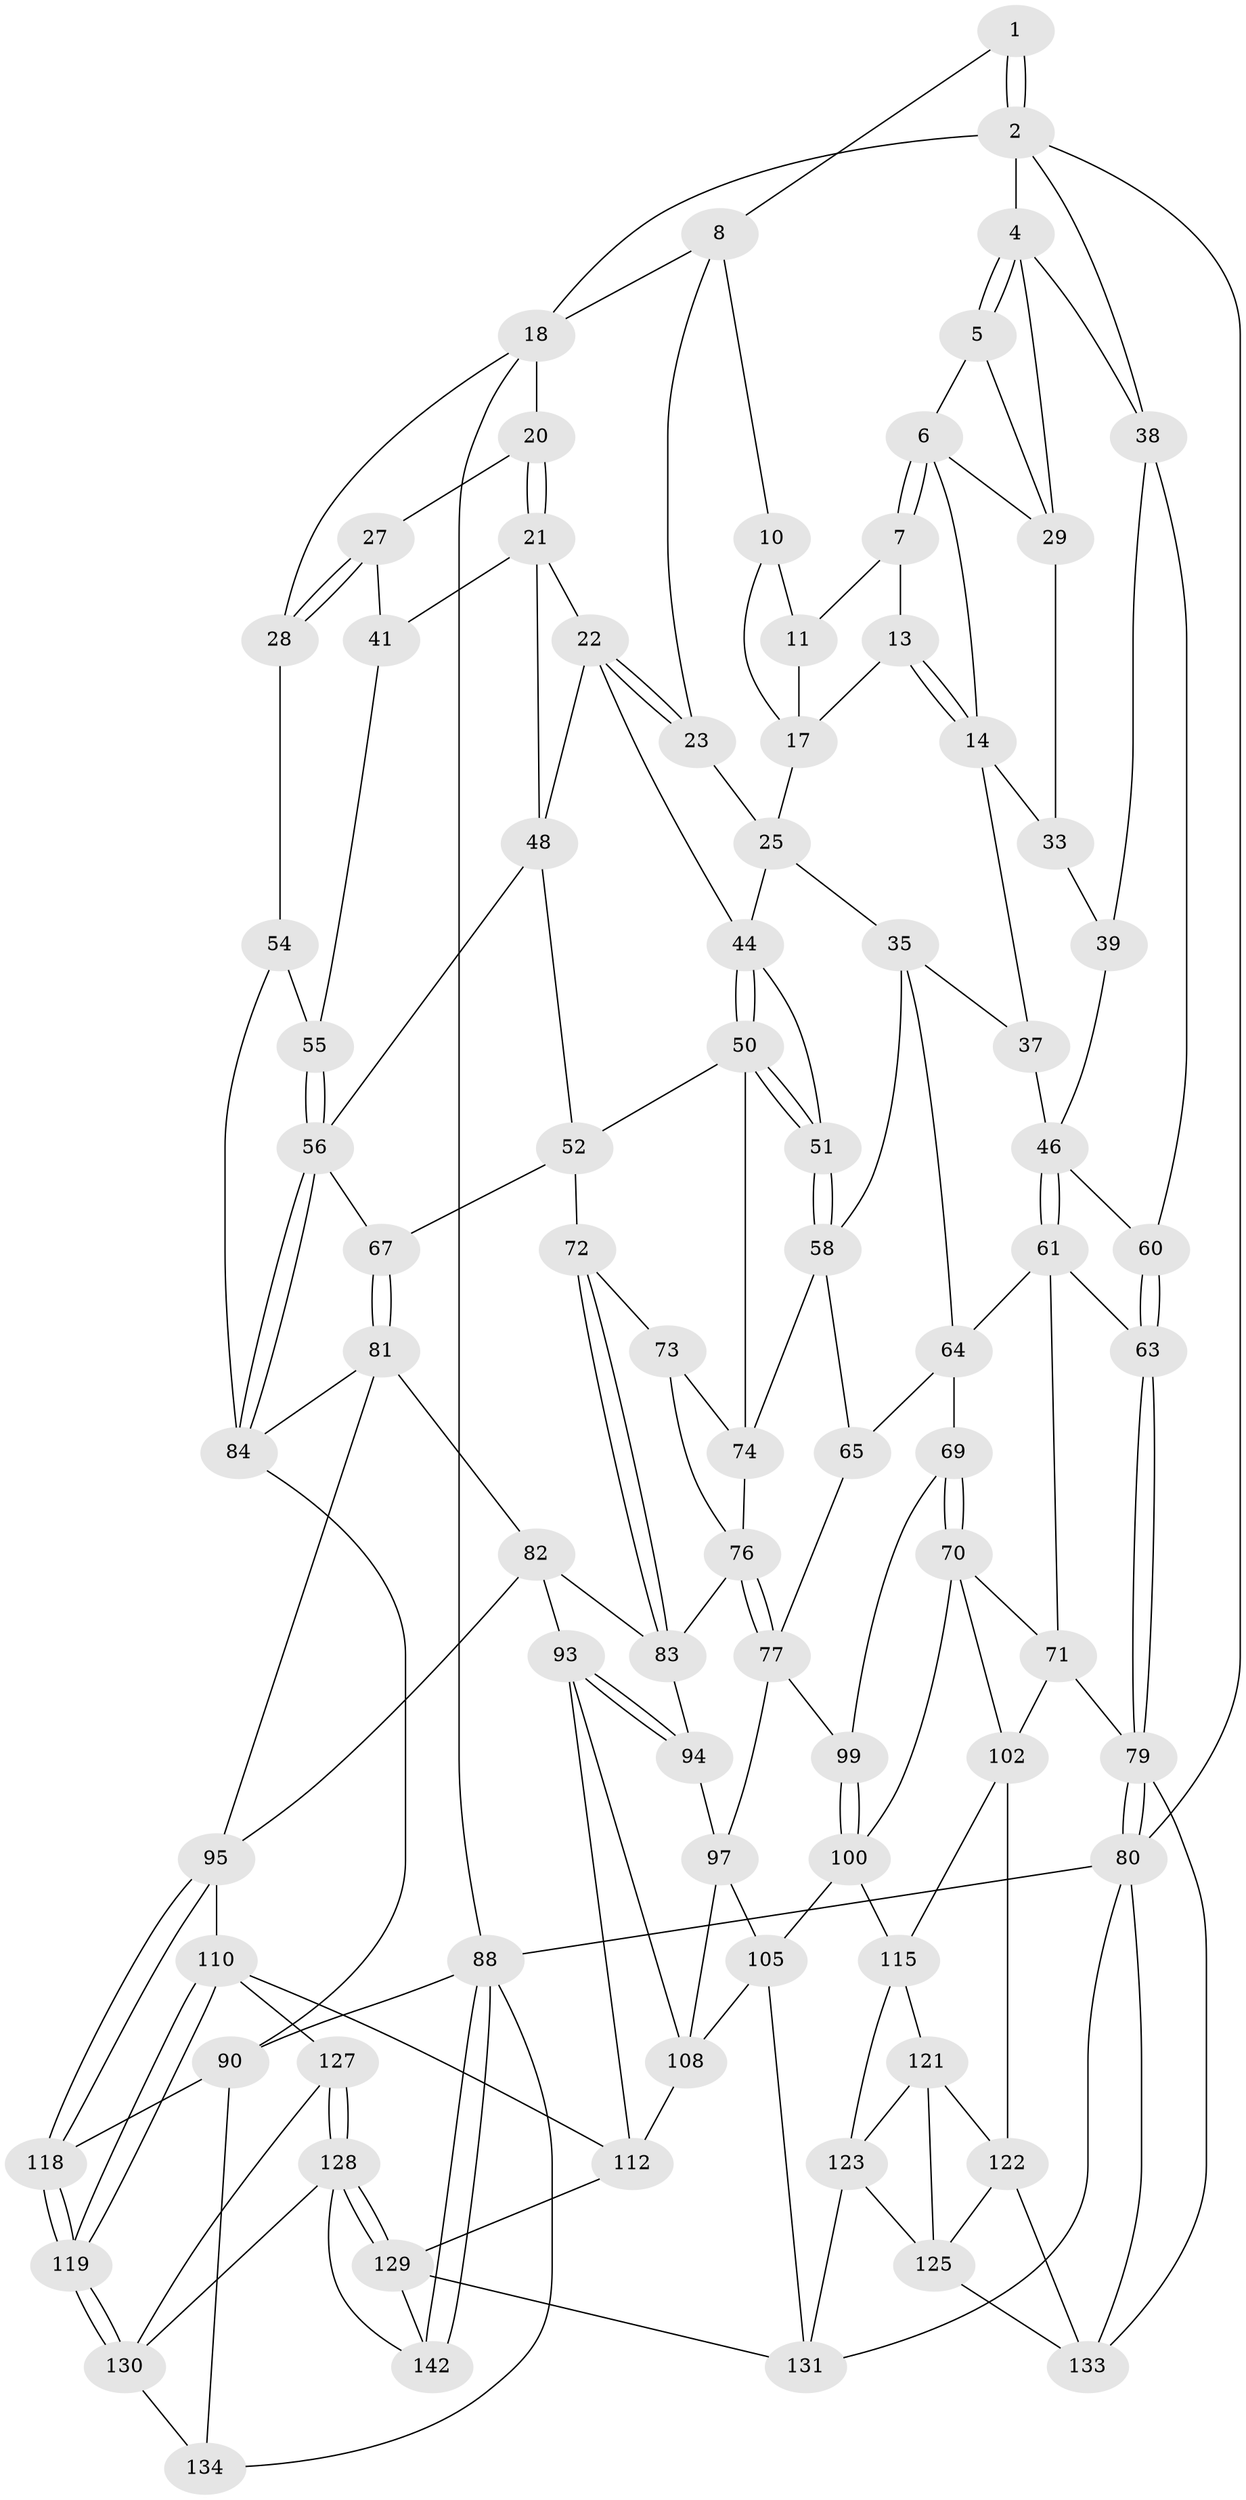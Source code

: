 // Generated by graph-tools (version 1.1) at 2025/52/02/27/25 19:52:38]
// undirected, 85 vertices, 185 edges
graph export_dot {
graph [start="1"]
  node [color=gray90,style=filled];
  1 [pos="+0.33826728633681763+0"];
  2 [pos="+0+0",super="+3"];
  4 [pos="+0+0",super="+31"];
  5 [pos="+0+0"];
  6 [pos="+0.23307850048828194+0.0756033949801099",super="+15"];
  7 [pos="+0.3229915180525276+0",super="+12"];
  8 [pos="+0.7091229892656953+0",super="+9"];
  10 [pos="+0.5135452048749736+0.0898804154077678",super="+24"];
  11 [pos="+0.327547284372563+0",super="+16"];
  13 [pos="+0.33860896380366134+0.18815171478584358"];
  14 [pos="+0.29270785643732933+0.22687454176618949",super="+32"];
  17 [pos="+0.3545112082949019+0.1789984172995632",super="+26"];
  18 [pos="+0.7546066546165003+0",super="+19"];
  20 [pos="+0.7787057144851156+0"];
  21 [pos="+0.6634751707080472+0.25413212281009334",super="+42"];
  22 [pos="+0.6627886533876914+0.2543174498214567",super="+43"];
  23 [pos="+0.624707626597052+0.2413634644754403"];
  25 [pos="+0.49287779153453026+0.24766988283421967",super="+34"];
  27 [pos="+0.9314662068711562+0.20285846654243872"];
  28 [pos="+1+0.18948318704967454"];
  29 [pos="+0.14289744175937188+0.1577596702808221",super="+30"];
  33 [pos="+0.11491357577489822+0.26897137409986943"];
  35 [pos="+0.3733683763564149+0.3701400385071689",super="+36"];
  37 [pos="+0.2991061044297458+0.27730738426110396"];
  38 [pos="+0+0.22632329612433344",super="+40"];
  39 [pos="+0.10805765334580107+0.2844307359675457"];
  41 [pos="+0.856137824266378+0.30984566544807124"];
  44 [pos="+0.6143875431262664+0.33669927946197464",super="+45"];
  46 [pos="+0.10737530653884664+0.39911238013105294",super="+47"];
  48 [pos="+0.799532421100317+0.3891026638493468",super="+49"];
  50 [pos="+0.566636887173346+0.4791560792589458",super="+53"];
  51 [pos="+0.5365674679120643+0.4875817689980427"];
  52 [pos="+0.6528190227117102+0.481804950522907",super="+68"];
  54 [pos="+1+0.34981775068877435"];
  55 [pos="+0.9083801515477955+0.351111114192983"];
  56 [pos="+1+0.5828357160838336",super="+57"];
  58 [pos="+0.4992489091389446+0.5060802527135022",super="+59"];
  60 [pos="+0+0.3769732957117007"];
  61 [pos="+0.11686095164147772+0.4164872447366057",super="+62"];
  63 [pos="+0+0.7209425958007113"];
  64 [pos="+0.24032289418318908+0.447962052706436",super="+66"];
  65 [pos="+0.33803227601600355+0.5443526848395356"];
  67 [pos="+0.7936570157021798+0.5295470517856622"];
  69 [pos="+0.23757045193061602+0.5977643036947317"];
  70 [pos="+0.1722113929020448+0.6278059422150591",super="+101"];
  71 [pos="+0.15907184906271168+0.6278975368554702",super="+104"];
  72 [pos="+0.6834102090845684+0.5947801006152987"];
  73 [pos="+0.6390162881433452+0.5861218533325053"];
  74 [pos="+0.6284639877980289+0.5591800134900897",super="+75"];
  76 [pos="+0.48533499985627937+0.6214455270254412",super="+86"];
  77 [pos="+0.4844408099171486+0.6232590237013571",super="+78"];
  79 [pos="+0+1",super="+109"];
  80 [pos="+0+1",super="+139"];
  81 [pos="+0.7895887322809754+0.5674730070457903",super="+85"];
  82 [pos="+0.7391814653810879+0.6217623012323437",super="+92"];
  83 [pos="+0.687287174251426+0.605282404841506",super="+91"];
  84 [pos="+1+0.5840029500100379",super="+87"];
  88 [pos="+1+1",super="+89"];
  90 [pos="+1+0.8279716181284109",super="+117"];
  93 [pos="+0.7180354956097195+0.7282886350108931",super="+107"];
  94 [pos="+0.6644511214493423+0.6555438163534575"];
  95 [pos="+0.8511592007647598+0.7108071939339363",super="+96"];
  97 [pos="+0.5915471329531997+0.6991422589537698",super="+98"];
  99 [pos="+0.2949598869252486+0.6398654877763655"];
  100 [pos="+0.31328260802673924+0.7152561177399237",super="+106"];
  102 [pos="+0.22176858762437837+0.8043034142227008",super="+103"];
  105 [pos="+0.4585126119825996+0.7978097760993392",super="+114"];
  108 [pos="+0.664231599384003+0.7487545035670081",super="+113"];
  110 [pos="+0.7694643556085258+0.840354594359156",super="+111"];
  112 [pos="+0.6974609517163409+0.8060940314012799",super="+120"];
  115 [pos="+0.38178680044321933+0.8135619004017075",super="+116"];
  118 [pos="+0.884547898323262+0.8412494364233518"];
  119 [pos="+0.8613733195021763+0.8684288555040156"];
  121 [pos="+0.28941014793404685+0.8728360265471494",super="+124"];
  122 [pos="+0.262028196901143+0.8872226855406663",super="+126"];
  123 [pos="+0.38015158154476764+0.8166147828442065",super="+132"];
  125 [pos="+0.2950707106642116+0.926951773601373",super="+136"];
  127 [pos="+0.7050298879262207+0.8975873325400315"];
  128 [pos="+0.6283089400963453+0.9644667634945718",super="+141"];
  129 [pos="+0.5895231774184698+0.9918182951866474",super="+140"];
  130 [pos="+0.8469301937092458+0.9453385930652446",super="+135"];
  131 [pos="+0.35733995434435845+1",super="+138"];
  133 [pos="+0.2091096370008006+0.9455494151130593",super="+137"];
  134 [pos="+0.9365886257598156+0.953606275694577"];
  142 [pos="+0.8175165975857154+1"];
  1 -- 2;
  1 -- 2;
  1 -- 8;
  2 -- 80;
  2 -- 4;
  2 -- 38;
  2 -- 18;
  4 -- 5;
  4 -- 5;
  4 -- 38;
  4 -- 29;
  5 -- 6;
  5 -- 29;
  6 -- 7;
  6 -- 7;
  6 -- 29;
  6 -- 14;
  7 -- 11;
  7 -- 13;
  8 -- 18;
  8 -- 10;
  8 -- 23;
  10 -- 11 [weight=2];
  10 -- 17;
  11 -- 17;
  13 -- 14;
  13 -- 14;
  13 -- 17;
  14 -- 33;
  14 -- 37;
  17 -- 25;
  18 -- 20;
  18 -- 88;
  18 -- 28;
  20 -- 21;
  20 -- 21;
  20 -- 27;
  21 -- 22;
  21 -- 48;
  21 -- 41;
  22 -- 23;
  22 -- 23;
  22 -- 44;
  22 -- 48;
  23 -- 25;
  25 -- 35;
  25 -- 44;
  27 -- 28;
  27 -- 28;
  27 -- 41;
  28 -- 54;
  29 -- 33;
  33 -- 39;
  35 -- 58;
  35 -- 64;
  35 -- 37;
  37 -- 46;
  38 -- 60;
  38 -- 39;
  39 -- 46;
  41 -- 55;
  44 -- 50;
  44 -- 50;
  44 -- 51;
  46 -- 61;
  46 -- 61;
  46 -- 60;
  48 -- 56;
  48 -- 52;
  50 -- 51;
  50 -- 51;
  50 -- 52;
  50 -- 74;
  51 -- 58;
  51 -- 58;
  52 -- 72;
  52 -- 67;
  54 -- 55;
  54 -- 84;
  55 -- 56;
  55 -- 56;
  56 -- 84;
  56 -- 84;
  56 -- 67;
  58 -- 65;
  58 -- 74;
  60 -- 63;
  60 -- 63;
  61 -- 64;
  61 -- 63;
  61 -- 71;
  63 -- 79;
  63 -- 79;
  64 -- 65;
  64 -- 69;
  65 -- 77;
  67 -- 81;
  67 -- 81;
  69 -- 70;
  69 -- 70;
  69 -- 99;
  70 -- 71;
  70 -- 102;
  70 -- 100;
  71 -- 79;
  71 -- 102;
  72 -- 73;
  72 -- 83;
  72 -- 83;
  73 -- 74;
  73 -- 76;
  74 -- 76;
  76 -- 77;
  76 -- 77;
  76 -- 83;
  77 -- 97;
  77 -- 99;
  79 -- 80;
  79 -- 80;
  79 -- 133;
  80 -- 88;
  80 -- 131;
  80 -- 133;
  81 -- 82;
  81 -- 84;
  81 -- 95;
  82 -- 83;
  82 -- 93;
  82 -- 95;
  83 -- 94;
  84 -- 90;
  88 -- 142;
  88 -- 142;
  88 -- 90;
  88 -- 134;
  90 -- 118;
  90 -- 134;
  93 -- 94;
  93 -- 94;
  93 -- 112;
  93 -- 108;
  94 -- 97;
  95 -- 118;
  95 -- 118;
  95 -- 110;
  97 -- 108;
  97 -- 105;
  99 -- 100;
  99 -- 100;
  100 -- 105;
  100 -- 115;
  102 -- 122;
  102 -- 115;
  105 -- 131;
  105 -- 108;
  108 -- 112;
  110 -- 119;
  110 -- 119;
  110 -- 112;
  110 -- 127;
  112 -- 129;
  115 -- 123;
  115 -- 121;
  118 -- 119;
  118 -- 119;
  119 -- 130;
  119 -- 130;
  121 -- 122;
  121 -- 123;
  121 -- 125;
  122 -- 125;
  122 -- 133;
  123 -- 131;
  123 -- 125;
  125 -- 133;
  127 -- 128;
  127 -- 128;
  127 -- 130;
  128 -- 129;
  128 -- 129;
  128 -- 130;
  128 -- 142;
  129 -- 142;
  129 -- 131;
  130 -- 134;
}
